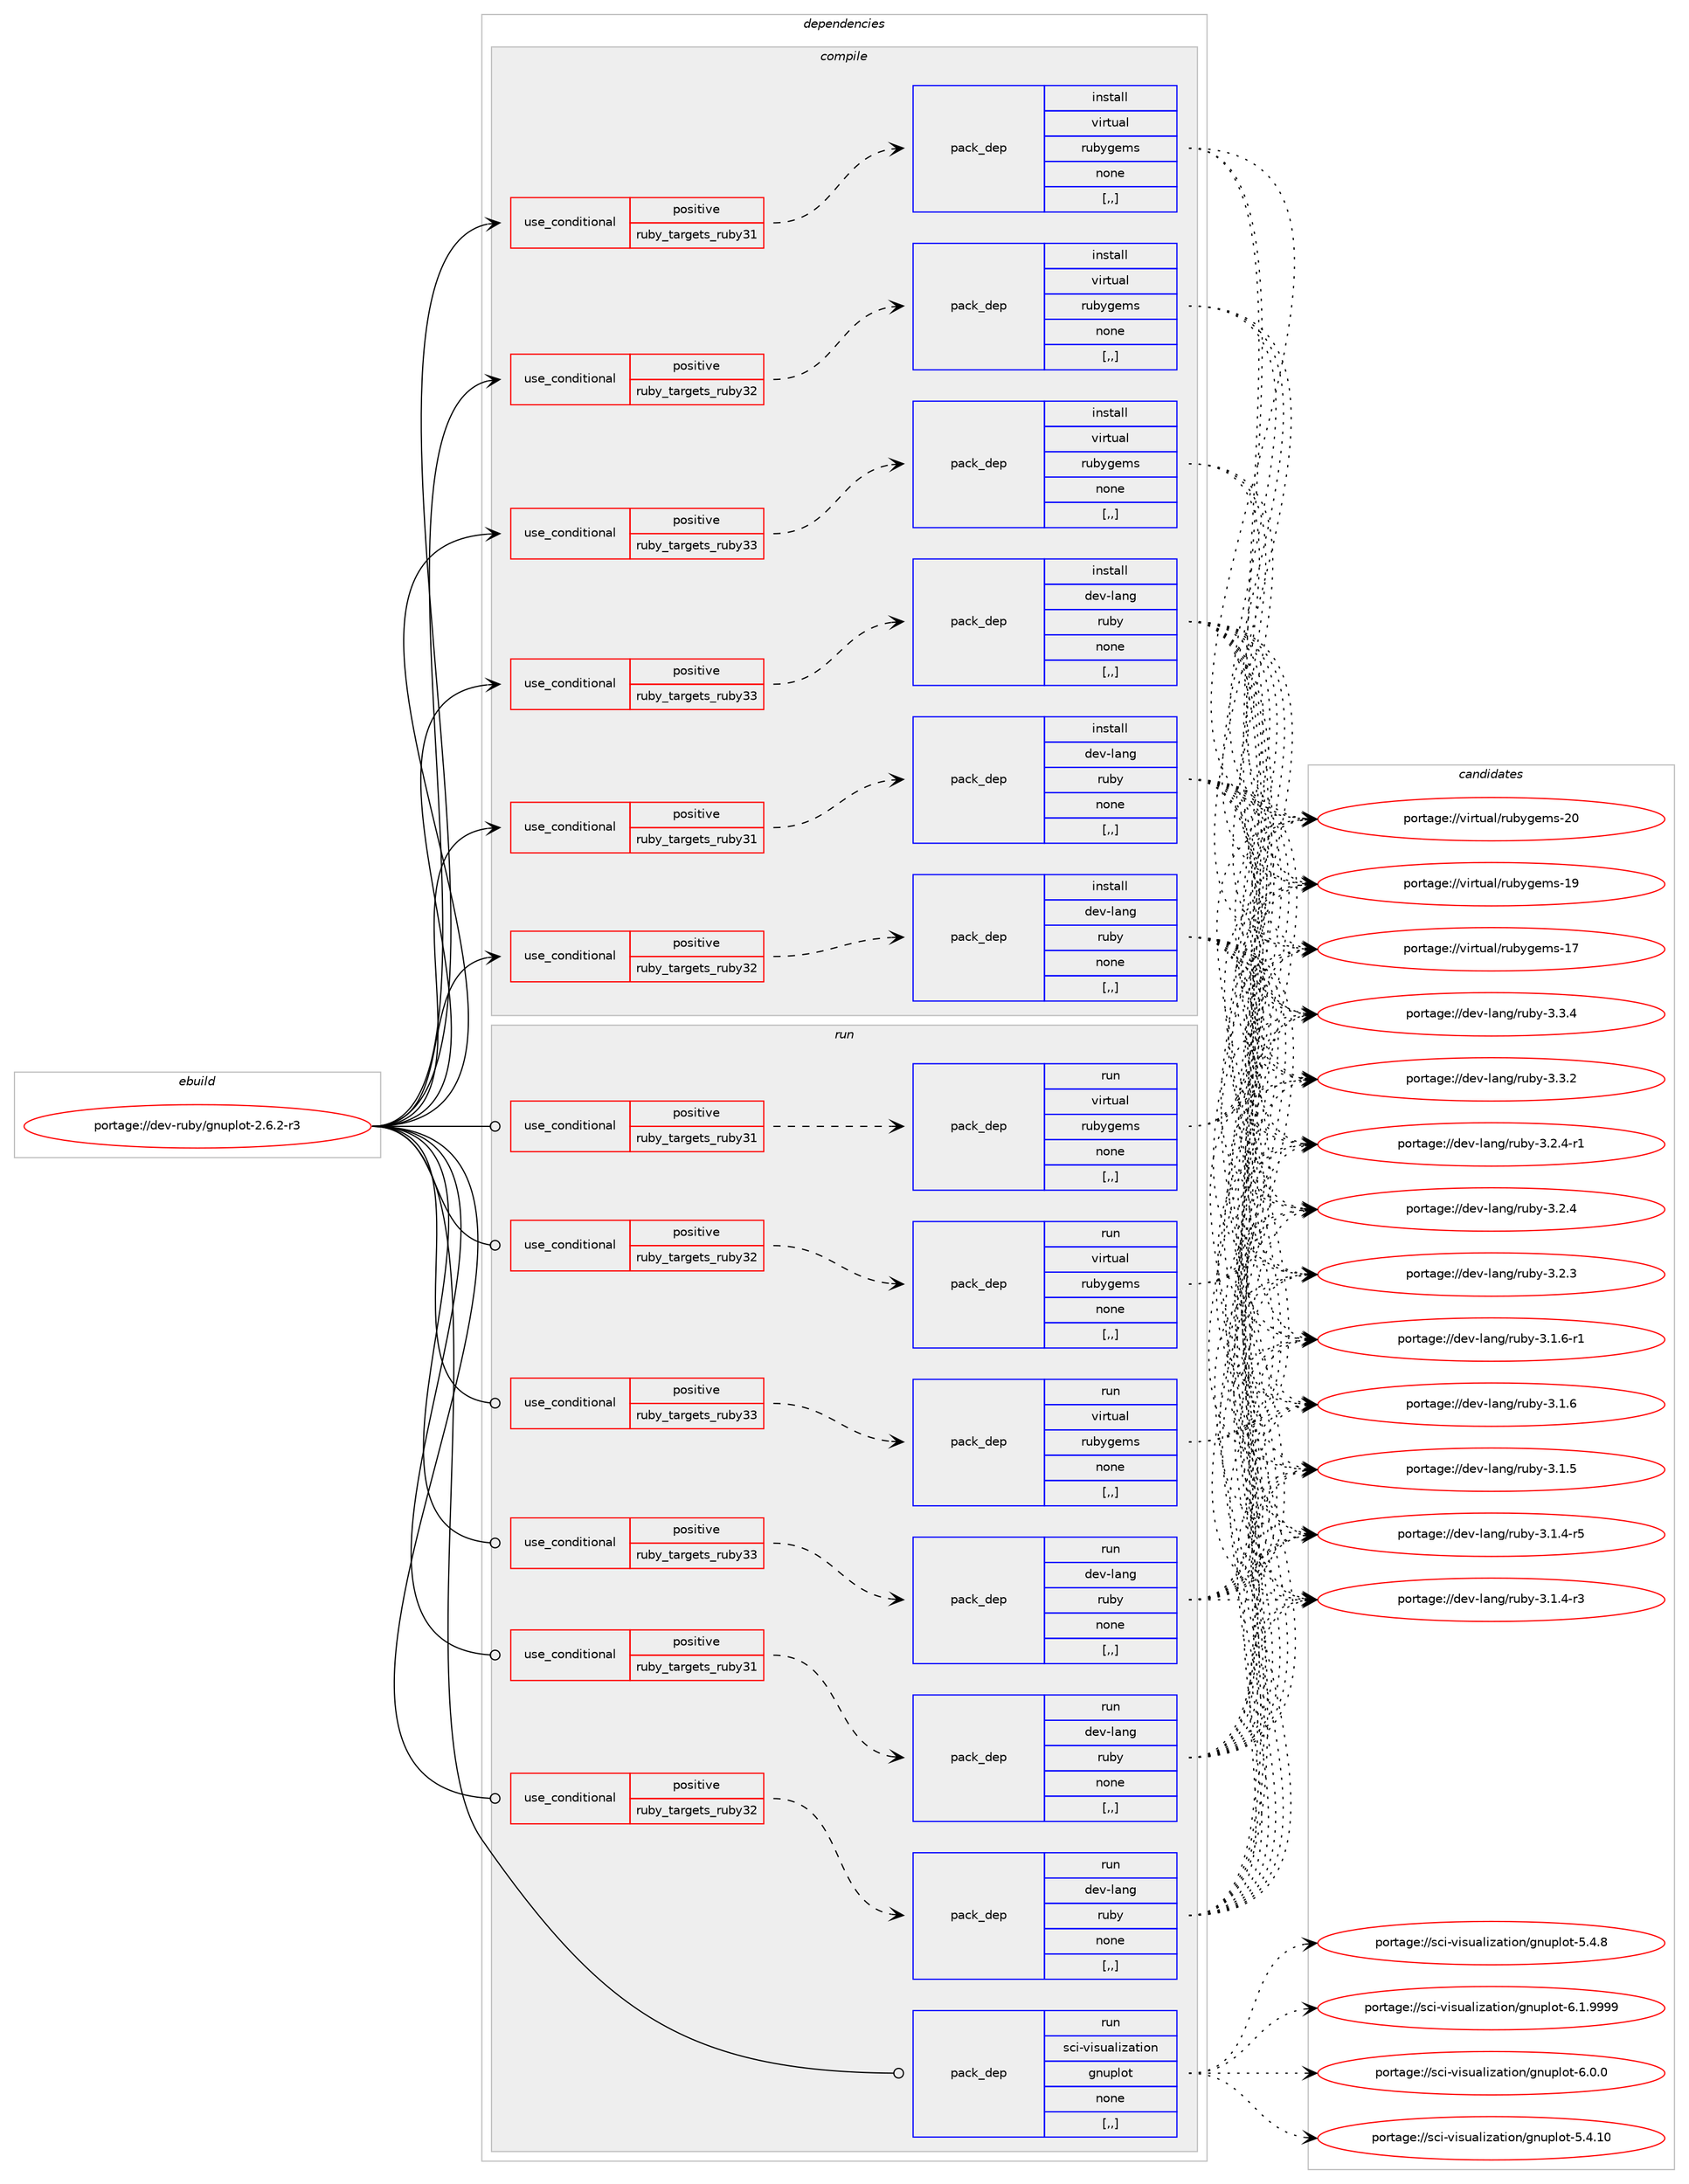 digraph prolog {

# *************
# Graph options
# *************

newrank=true;
concentrate=true;
compound=true;
graph [rankdir=LR,fontname=Helvetica,fontsize=10,ranksep=1.5];#, ranksep=2.5, nodesep=0.2];
edge  [arrowhead=vee];
node  [fontname=Helvetica,fontsize=10];

# **********
# The ebuild
# **********

subgraph cluster_leftcol {
color=gray;
label=<<i>ebuild</i>>;
id [label="portage://dev-ruby/gnuplot-2.6.2-r3", color=red, width=4, href="../dev-ruby/gnuplot-2.6.2-r3.svg"];
}

# ****************
# The dependencies
# ****************

subgraph cluster_midcol {
color=gray;
label=<<i>dependencies</i>>;
subgraph cluster_compile {
fillcolor="#eeeeee";
style=filled;
label=<<i>compile</i>>;
subgraph cond48201 {
dependency184629 [label=<<TABLE BORDER="0" CELLBORDER="1" CELLSPACING="0" CELLPADDING="4"><TR><TD ROWSPAN="3" CELLPADDING="10">use_conditional</TD></TR><TR><TD>positive</TD></TR><TR><TD>ruby_targets_ruby31</TD></TR></TABLE>>, shape=none, color=red];
subgraph pack135096 {
dependency184630 [label=<<TABLE BORDER="0" CELLBORDER="1" CELLSPACING="0" CELLPADDING="4" WIDTH="220"><TR><TD ROWSPAN="6" CELLPADDING="30">pack_dep</TD></TR><TR><TD WIDTH="110">install</TD></TR><TR><TD>dev-lang</TD></TR><TR><TD>ruby</TD></TR><TR><TD>none</TD></TR><TR><TD>[,,]</TD></TR></TABLE>>, shape=none, color=blue];
}
dependency184629:e -> dependency184630:w [weight=20,style="dashed",arrowhead="vee"];
}
id:e -> dependency184629:w [weight=20,style="solid",arrowhead="vee"];
subgraph cond48202 {
dependency184631 [label=<<TABLE BORDER="0" CELLBORDER="1" CELLSPACING="0" CELLPADDING="4"><TR><TD ROWSPAN="3" CELLPADDING="10">use_conditional</TD></TR><TR><TD>positive</TD></TR><TR><TD>ruby_targets_ruby31</TD></TR></TABLE>>, shape=none, color=red];
subgraph pack135097 {
dependency184632 [label=<<TABLE BORDER="0" CELLBORDER="1" CELLSPACING="0" CELLPADDING="4" WIDTH="220"><TR><TD ROWSPAN="6" CELLPADDING="30">pack_dep</TD></TR><TR><TD WIDTH="110">install</TD></TR><TR><TD>virtual</TD></TR><TR><TD>rubygems</TD></TR><TR><TD>none</TD></TR><TR><TD>[,,]</TD></TR></TABLE>>, shape=none, color=blue];
}
dependency184631:e -> dependency184632:w [weight=20,style="dashed",arrowhead="vee"];
}
id:e -> dependency184631:w [weight=20,style="solid",arrowhead="vee"];
subgraph cond48203 {
dependency184633 [label=<<TABLE BORDER="0" CELLBORDER="1" CELLSPACING="0" CELLPADDING="4"><TR><TD ROWSPAN="3" CELLPADDING="10">use_conditional</TD></TR><TR><TD>positive</TD></TR><TR><TD>ruby_targets_ruby32</TD></TR></TABLE>>, shape=none, color=red];
subgraph pack135098 {
dependency184634 [label=<<TABLE BORDER="0" CELLBORDER="1" CELLSPACING="0" CELLPADDING="4" WIDTH="220"><TR><TD ROWSPAN="6" CELLPADDING="30">pack_dep</TD></TR><TR><TD WIDTH="110">install</TD></TR><TR><TD>dev-lang</TD></TR><TR><TD>ruby</TD></TR><TR><TD>none</TD></TR><TR><TD>[,,]</TD></TR></TABLE>>, shape=none, color=blue];
}
dependency184633:e -> dependency184634:w [weight=20,style="dashed",arrowhead="vee"];
}
id:e -> dependency184633:w [weight=20,style="solid",arrowhead="vee"];
subgraph cond48204 {
dependency184635 [label=<<TABLE BORDER="0" CELLBORDER="1" CELLSPACING="0" CELLPADDING="4"><TR><TD ROWSPAN="3" CELLPADDING="10">use_conditional</TD></TR><TR><TD>positive</TD></TR><TR><TD>ruby_targets_ruby32</TD></TR></TABLE>>, shape=none, color=red];
subgraph pack135099 {
dependency184636 [label=<<TABLE BORDER="0" CELLBORDER="1" CELLSPACING="0" CELLPADDING="4" WIDTH="220"><TR><TD ROWSPAN="6" CELLPADDING="30">pack_dep</TD></TR><TR><TD WIDTH="110">install</TD></TR><TR><TD>virtual</TD></TR><TR><TD>rubygems</TD></TR><TR><TD>none</TD></TR><TR><TD>[,,]</TD></TR></TABLE>>, shape=none, color=blue];
}
dependency184635:e -> dependency184636:w [weight=20,style="dashed",arrowhead="vee"];
}
id:e -> dependency184635:w [weight=20,style="solid",arrowhead="vee"];
subgraph cond48205 {
dependency184637 [label=<<TABLE BORDER="0" CELLBORDER="1" CELLSPACING="0" CELLPADDING="4"><TR><TD ROWSPAN="3" CELLPADDING="10">use_conditional</TD></TR><TR><TD>positive</TD></TR><TR><TD>ruby_targets_ruby33</TD></TR></TABLE>>, shape=none, color=red];
subgraph pack135100 {
dependency184638 [label=<<TABLE BORDER="0" CELLBORDER="1" CELLSPACING="0" CELLPADDING="4" WIDTH="220"><TR><TD ROWSPAN="6" CELLPADDING="30">pack_dep</TD></TR><TR><TD WIDTH="110">install</TD></TR><TR><TD>dev-lang</TD></TR><TR><TD>ruby</TD></TR><TR><TD>none</TD></TR><TR><TD>[,,]</TD></TR></TABLE>>, shape=none, color=blue];
}
dependency184637:e -> dependency184638:w [weight=20,style="dashed",arrowhead="vee"];
}
id:e -> dependency184637:w [weight=20,style="solid",arrowhead="vee"];
subgraph cond48206 {
dependency184639 [label=<<TABLE BORDER="0" CELLBORDER="1" CELLSPACING="0" CELLPADDING="4"><TR><TD ROWSPAN="3" CELLPADDING="10">use_conditional</TD></TR><TR><TD>positive</TD></TR><TR><TD>ruby_targets_ruby33</TD></TR></TABLE>>, shape=none, color=red];
subgraph pack135101 {
dependency184640 [label=<<TABLE BORDER="0" CELLBORDER="1" CELLSPACING="0" CELLPADDING="4" WIDTH="220"><TR><TD ROWSPAN="6" CELLPADDING="30">pack_dep</TD></TR><TR><TD WIDTH="110">install</TD></TR><TR><TD>virtual</TD></TR><TR><TD>rubygems</TD></TR><TR><TD>none</TD></TR><TR><TD>[,,]</TD></TR></TABLE>>, shape=none, color=blue];
}
dependency184639:e -> dependency184640:w [weight=20,style="dashed",arrowhead="vee"];
}
id:e -> dependency184639:w [weight=20,style="solid",arrowhead="vee"];
}
subgraph cluster_compileandrun {
fillcolor="#eeeeee";
style=filled;
label=<<i>compile and run</i>>;
}
subgraph cluster_run {
fillcolor="#eeeeee";
style=filled;
label=<<i>run</i>>;
subgraph cond48207 {
dependency184641 [label=<<TABLE BORDER="0" CELLBORDER="1" CELLSPACING="0" CELLPADDING="4"><TR><TD ROWSPAN="3" CELLPADDING="10">use_conditional</TD></TR><TR><TD>positive</TD></TR><TR><TD>ruby_targets_ruby31</TD></TR></TABLE>>, shape=none, color=red];
subgraph pack135102 {
dependency184642 [label=<<TABLE BORDER="0" CELLBORDER="1" CELLSPACING="0" CELLPADDING="4" WIDTH="220"><TR><TD ROWSPAN="6" CELLPADDING="30">pack_dep</TD></TR><TR><TD WIDTH="110">run</TD></TR><TR><TD>dev-lang</TD></TR><TR><TD>ruby</TD></TR><TR><TD>none</TD></TR><TR><TD>[,,]</TD></TR></TABLE>>, shape=none, color=blue];
}
dependency184641:e -> dependency184642:w [weight=20,style="dashed",arrowhead="vee"];
}
id:e -> dependency184641:w [weight=20,style="solid",arrowhead="odot"];
subgraph cond48208 {
dependency184643 [label=<<TABLE BORDER="0" CELLBORDER="1" CELLSPACING="0" CELLPADDING="4"><TR><TD ROWSPAN="3" CELLPADDING="10">use_conditional</TD></TR><TR><TD>positive</TD></TR><TR><TD>ruby_targets_ruby31</TD></TR></TABLE>>, shape=none, color=red];
subgraph pack135103 {
dependency184644 [label=<<TABLE BORDER="0" CELLBORDER="1" CELLSPACING="0" CELLPADDING="4" WIDTH="220"><TR><TD ROWSPAN="6" CELLPADDING="30">pack_dep</TD></TR><TR><TD WIDTH="110">run</TD></TR><TR><TD>virtual</TD></TR><TR><TD>rubygems</TD></TR><TR><TD>none</TD></TR><TR><TD>[,,]</TD></TR></TABLE>>, shape=none, color=blue];
}
dependency184643:e -> dependency184644:w [weight=20,style="dashed",arrowhead="vee"];
}
id:e -> dependency184643:w [weight=20,style="solid",arrowhead="odot"];
subgraph cond48209 {
dependency184645 [label=<<TABLE BORDER="0" CELLBORDER="1" CELLSPACING="0" CELLPADDING="4"><TR><TD ROWSPAN="3" CELLPADDING="10">use_conditional</TD></TR><TR><TD>positive</TD></TR><TR><TD>ruby_targets_ruby32</TD></TR></TABLE>>, shape=none, color=red];
subgraph pack135104 {
dependency184646 [label=<<TABLE BORDER="0" CELLBORDER="1" CELLSPACING="0" CELLPADDING="4" WIDTH="220"><TR><TD ROWSPAN="6" CELLPADDING="30">pack_dep</TD></TR><TR><TD WIDTH="110">run</TD></TR><TR><TD>dev-lang</TD></TR><TR><TD>ruby</TD></TR><TR><TD>none</TD></TR><TR><TD>[,,]</TD></TR></TABLE>>, shape=none, color=blue];
}
dependency184645:e -> dependency184646:w [weight=20,style="dashed",arrowhead="vee"];
}
id:e -> dependency184645:w [weight=20,style="solid",arrowhead="odot"];
subgraph cond48210 {
dependency184647 [label=<<TABLE BORDER="0" CELLBORDER="1" CELLSPACING="0" CELLPADDING="4"><TR><TD ROWSPAN="3" CELLPADDING="10">use_conditional</TD></TR><TR><TD>positive</TD></TR><TR><TD>ruby_targets_ruby32</TD></TR></TABLE>>, shape=none, color=red];
subgraph pack135105 {
dependency184648 [label=<<TABLE BORDER="0" CELLBORDER="1" CELLSPACING="0" CELLPADDING="4" WIDTH="220"><TR><TD ROWSPAN="6" CELLPADDING="30">pack_dep</TD></TR><TR><TD WIDTH="110">run</TD></TR><TR><TD>virtual</TD></TR><TR><TD>rubygems</TD></TR><TR><TD>none</TD></TR><TR><TD>[,,]</TD></TR></TABLE>>, shape=none, color=blue];
}
dependency184647:e -> dependency184648:w [weight=20,style="dashed",arrowhead="vee"];
}
id:e -> dependency184647:w [weight=20,style="solid",arrowhead="odot"];
subgraph cond48211 {
dependency184649 [label=<<TABLE BORDER="0" CELLBORDER="1" CELLSPACING="0" CELLPADDING="4"><TR><TD ROWSPAN="3" CELLPADDING="10">use_conditional</TD></TR><TR><TD>positive</TD></TR><TR><TD>ruby_targets_ruby33</TD></TR></TABLE>>, shape=none, color=red];
subgraph pack135106 {
dependency184650 [label=<<TABLE BORDER="0" CELLBORDER="1" CELLSPACING="0" CELLPADDING="4" WIDTH="220"><TR><TD ROWSPAN="6" CELLPADDING="30">pack_dep</TD></TR><TR><TD WIDTH="110">run</TD></TR><TR><TD>dev-lang</TD></TR><TR><TD>ruby</TD></TR><TR><TD>none</TD></TR><TR><TD>[,,]</TD></TR></TABLE>>, shape=none, color=blue];
}
dependency184649:e -> dependency184650:w [weight=20,style="dashed",arrowhead="vee"];
}
id:e -> dependency184649:w [weight=20,style="solid",arrowhead="odot"];
subgraph cond48212 {
dependency184651 [label=<<TABLE BORDER="0" CELLBORDER="1" CELLSPACING="0" CELLPADDING="4"><TR><TD ROWSPAN="3" CELLPADDING="10">use_conditional</TD></TR><TR><TD>positive</TD></TR><TR><TD>ruby_targets_ruby33</TD></TR></TABLE>>, shape=none, color=red];
subgraph pack135107 {
dependency184652 [label=<<TABLE BORDER="0" CELLBORDER="1" CELLSPACING="0" CELLPADDING="4" WIDTH="220"><TR><TD ROWSPAN="6" CELLPADDING="30">pack_dep</TD></TR><TR><TD WIDTH="110">run</TD></TR><TR><TD>virtual</TD></TR><TR><TD>rubygems</TD></TR><TR><TD>none</TD></TR><TR><TD>[,,]</TD></TR></TABLE>>, shape=none, color=blue];
}
dependency184651:e -> dependency184652:w [weight=20,style="dashed",arrowhead="vee"];
}
id:e -> dependency184651:w [weight=20,style="solid",arrowhead="odot"];
subgraph pack135108 {
dependency184653 [label=<<TABLE BORDER="0" CELLBORDER="1" CELLSPACING="0" CELLPADDING="4" WIDTH="220"><TR><TD ROWSPAN="6" CELLPADDING="30">pack_dep</TD></TR><TR><TD WIDTH="110">run</TD></TR><TR><TD>sci-visualization</TD></TR><TR><TD>gnuplot</TD></TR><TR><TD>none</TD></TR><TR><TD>[,,]</TD></TR></TABLE>>, shape=none, color=blue];
}
id:e -> dependency184653:w [weight=20,style="solid",arrowhead="odot"];
}
}

# **************
# The candidates
# **************

subgraph cluster_choices {
rank=same;
color=gray;
label=<<i>candidates</i>>;

subgraph choice135096 {
color=black;
nodesep=1;
choice10010111845108971101034711411798121455146514652 [label="portage://dev-lang/ruby-3.3.4", color=red, width=4,href="../dev-lang/ruby-3.3.4.svg"];
choice10010111845108971101034711411798121455146514650 [label="portage://dev-lang/ruby-3.3.2", color=red, width=4,href="../dev-lang/ruby-3.3.2.svg"];
choice100101118451089711010347114117981214551465046524511449 [label="portage://dev-lang/ruby-3.2.4-r1", color=red, width=4,href="../dev-lang/ruby-3.2.4-r1.svg"];
choice10010111845108971101034711411798121455146504652 [label="portage://dev-lang/ruby-3.2.4", color=red, width=4,href="../dev-lang/ruby-3.2.4.svg"];
choice10010111845108971101034711411798121455146504651 [label="portage://dev-lang/ruby-3.2.3", color=red, width=4,href="../dev-lang/ruby-3.2.3.svg"];
choice100101118451089711010347114117981214551464946544511449 [label="portage://dev-lang/ruby-3.1.6-r1", color=red, width=4,href="../dev-lang/ruby-3.1.6-r1.svg"];
choice10010111845108971101034711411798121455146494654 [label="portage://dev-lang/ruby-3.1.6", color=red, width=4,href="../dev-lang/ruby-3.1.6.svg"];
choice10010111845108971101034711411798121455146494653 [label="portage://dev-lang/ruby-3.1.5", color=red, width=4,href="../dev-lang/ruby-3.1.5.svg"];
choice100101118451089711010347114117981214551464946524511453 [label="portage://dev-lang/ruby-3.1.4-r5", color=red, width=4,href="../dev-lang/ruby-3.1.4-r5.svg"];
choice100101118451089711010347114117981214551464946524511451 [label="portage://dev-lang/ruby-3.1.4-r3", color=red, width=4,href="../dev-lang/ruby-3.1.4-r3.svg"];
dependency184630:e -> choice10010111845108971101034711411798121455146514652:w [style=dotted,weight="100"];
dependency184630:e -> choice10010111845108971101034711411798121455146514650:w [style=dotted,weight="100"];
dependency184630:e -> choice100101118451089711010347114117981214551465046524511449:w [style=dotted,weight="100"];
dependency184630:e -> choice10010111845108971101034711411798121455146504652:w [style=dotted,weight="100"];
dependency184630:e -> choice10010111845108971101034711411798121455146504651:w [style=dotted,weight="100"];
dependency184630:e -> choice100101118451089711010347114117981214551464946544511449:w [style=dotted,weight="100"];
dependency184630:e -> choice10010111845108971101034711411798121455146494654:w [style=dotted,weight="100"];
dependency184630:e -> choice10010111845108971101034711411798121455146494653:w [style=dotted,weight="100"];
dependency184630:e -> choice100101118451089711010347114117981214551464946524511453:w [style=dotted,weight="100"];
dependency184630:e -> choice100101118451089711010347114117981214551464946524511451:w [style=dotted,weight="100"];
}
subgraph choice135097 {
color=black;
nodesep=1;
choice118105114116117971084711411798121103101109115455048 [label="portage://virtual/rubygems-20", color=red, width=4,href="../virtual/rubygems-20.svg"];
choice118105114116117971084711411798121103101109115454957 [label="portage://virtual/rubygems-19", color=red, width=4,href="../virtual/rubygems-19.svg"];
choice118105114116117971084711411798121103101109115454955 [label="portage://virtual/rubygems-17", color=red, width=4,href="../virtual/rubygems-17.svg"];
dependency184632:e -> choice118105114116117971084711411798121103101109115455048:w [style=dotted,weight="100"];
dependency184632:e -> choice118105114116117971084711411798121103101109115454957:w [style=dotted,weight="100"];
dependency184632:e -> choice118105114116117971084711411798121103101109115454955:w [style=dotted,weight="100"];
}
subgraph choice135098 {
color=black;
nodesep=1;
choice10010111845108971101034711411798121455146514652 [label="portage://dev-lang/ruby-3.3.4", color=red, width=4,href="../dev-lang/ruby-3.3.4.svg"];
choice10010111845108971101034711411798121455146514650 [label="portage://dev-lang/ruby-3.3.2", color=red, width=4,href="../dev-lang/ruby-3.3.2.svg"];
choice100101118451089711010347114117981214551465046524511449 [label="portage://dev-lang/ruby-3.2.4-r1", color=red, width=4,href="../dev-lang/ruby-3.2.4-r1.svg"];
choice10010111845108971101034711411798121455146504652 [label="portage://dev-lang/ruby-3.2.4", color=red, width=4,href="../dev-lang/ruby-3.2.4.svg"];
choice10010111845108971101034711411798121455146504651 [label="portage://dev-lang/ruby-3.2.3", color=red, width=4,href="../dev-lang/ruby-3.2.3.svg"];
choice100101118451089711010347114117981214551464946544511449 [label="portage://dev-lang/ruby-3.1.6-r1", color=red, width=4,href="../dev-lang/ruby-3.1.6-r1.svg"];
choice10010111845108971101034711411798121455146494654 [label="portage://dev-lang/ruby-3.1.6", color=red, width=4,href="../dev-lang/ruby-3.1.6.svg"];
choice10010111845108971101034711411798121455146494653 [label="portage://dev-lang/ruby-3.1.5", color=red, width=4,href="../dev-lang/ruby-3.1.5.svg"];
choice100101118451089711010347114117981214551464946524511453 [label="portage://dev-lang/ruby-3.1.4-r5", color=red, width=4,href="../dev-lang/ruby-3.1.4-r5.svg"];
choice100101118451089711010347114117981214551464946524511451 [label="portage://dev-lang/ruby-3.1.4-r3", color=red, width=4,href="../dev-lang/ruby-3.1.4-r3.svg"];
dependency184634:e -> choice10010111845108971101034711411798121455146514652:w [style=dotted,weight="100"];
dependency184634:e -> choice10010111845108971101034711411798121455146514650:w [style=dotted,weight="100"];
dependency184634:e -> choice100101118451089711010347114117981214551465046524511449:w [style=dotted,weight="100"];
dependency184634:e -> choice10010111845108971101034711411798121455146504652:w [style=dotted,weight="100"];
dependency184634:e -> choice10010111845108971101034711411798121455146504651:w [style=dotted,weight="100"];
dependency184634:e -> choice100101118451089711010347114117981214551464946544511449:w [style=dotted,weight="100"];
dependency184634:e -> choice10010111845108971101034711411798121455146494654:w [style=dotted,weight="100"];
dependency184634:e -> choice10010111845108971101034711411798121455146494653:w [style=dotted,weight="100"];
dependency184634:e -> choice100101118451089711010347114117981214551464946524511453:w [style=dotted,weight="100"];
dependency184634:e -> choice100101118451089711010347114117981214551464946524511451:w [style=dotted,weight="100"];
}
subgraph choice135099 {
color=black;
nodesep=1;
choice118105114116117971084711411798121103101109115455048 [label="portage://virtual/rubygems-20", color=red, width=4,href="../virtual/rubygems-20.svg"];
choice118105114116117971084711411798121103101109115454957 [label="portage://virtual/rubygems-19", color=red, width=4,href="../virtual/rubygems-19.svg"];
choice118105114116117971084711411798121103101109115454955 [label="portage://virtual/rubygems-17", color=red, width=4,href="../virtual/rubygems-17.svg"];
dependency184636:e -> choice118105114116117971084711411798121103101109115455048:w [style=dotted,weight="100"];
dependency184636:e -> choice118105114116117971084711411798121103101109115454957:w [style=dotted,weight="100"];
dependency184636:e -> choice118105114116117971084711411798121103101109115454955:w [style=dotted,weight="100"];
}
subgraph choice135100 {
color=black;
nodesep=1;
choice10010111845108971101034711411798121455146514652 [label="portage://dev-lang/ruby-3.3.4", color=red, width=4,href="../dev-lang/ruby-3.3.4.svg"];
choice10010111845108971101034711411798121455146514650 [label="portage://dev-lang/ruby-3.3.2", color=red, width=4,href="../dev-lang/ruby-3.3.2.svg"];
choice100101118451089711010347114117981214551465046524511449 [label="portage://dev-lang/ruby-3.2.4-r1", color=red, width=4,href="../dev-lang/ruby-3.2.4-r1.svg"];
choice10010111845108971101034711411798121455146504652 [label="portage://dev-lang/ruby-3.2.4", color=red, width=4,href="../dev-lang/ruby-3.2.4.svg"];
choice10010111845108971101034711411798121455146504651 [label="portage://dev-lang/ruby-3.2.3", color=red, width=4,href="../dev-lang/ruby-3.2.3.svg"];
choice100101118451089711010347114117981214551464946544511449 [label="portage://dev-lang/ruby-3.1.6-r1", color=red, width=4,href="../dev-lang/ruby-3.1.6-r1.svg"];
choice10010111845108971101034711411798121455146494654 [label="portage://dev-lang/ruby-3.1.6", color=red, width=4,href="../dev-lang/ruby-3.1.6.svg"];
choice10010111845108971101034711411798121455146494653 [label="portage://dev-lang/ruby-3.1.5", color=red, width=4,href="../dev-lang/ruby-3.1.5.svg"];
choice100101118451089711010347114117981214551464946524511453 [label="portage://dev-lang/ruby-3.1.4-r5", color=red, width=4,href="../dev-lang/ruby-3.1.4-r5.svg"];
choice100101118451089711010347114117981214551464946524511451 [label="portage://dev-lang/ruby-3.1.4-r3", color=red, width=4,href="../dev-lang/ruby-3.1.4-r3.svg"];
dependency184638:e -> choice10010111845108971101034711411798121455146514652:w [style=dotted,weight="100"];
dependency184638:e -> choice10010111845108971101034711411798121455146514650:w [style=dotted,weight="100"];
dependency184638:e -> choice100101118451089711010347114117981214551465046524511449:w [style=dotted,weight="100"];
dependency184638:e -> choice10010111845108971101034711411798121455146504652:w [style=dotted,weight="100"];
dependency184638:e -> choice10010111845108971101034711411798121455146504651:w [style=dotted,weight="100"];
dependency184638:e -> choice100101118451089711010347114117981214551464946544511449:w [style=dotted,weight="100"];
dependency184638:e -> choice10010111845108971101034711411798121455146494654:w [style=dotted,weight="100"];
dependency184638:e -> choice10010111845108971101034711411798121455146494653:w [style=dotted,weight="100"];
dependency184638:e -> choice100101118451089711010347114117981214551464946524511453:w [style=dotted,weight="100"];
dependency184638:e -> choice100101118451089711010347114117981214551464946524511451:w [style=dotted,weight="100"];
}
subgraph choice135101 {
color=black;
nodesep=1;
choice118105114116117971084711411798121103101109115455048 [label="portage://virtual/rubygems-20", color=red, width=4,href="../virtual/rubygems-20.svg"];
choice118105114116117971084711411798121103101109115454957 [label="portage://virtual/rubygems-19", color=red, width=4,href="../virtual/rubygems-19.svg"];
choice118105114116117971084711411798121103101109115454955 [label="portage://virtual/rubygems-17", color=red, width=4,href="../virtual/rubygems-17.svg"];
dependency184640:e -> choice118105114116117971084711411798121103101109115455048:w [style=dotted,weight="100"];
dependency184640:e -> choice118105114116117971084711411798121103101109115454957:w [style=dotted,weight="100"];
dependency184640:e -> choice118105114116117971084711411798121103101109115454955:w [style=dotted,weight="100"];
}
subgraph choice135102 {
color=black;
nodesep=1;
choice10010111845108971101034711411798121455146514652 [label="portage://dev-lang/ruby-3.3.4", color=red, width=4,href="../dev-lang/ruby-3.3.4.svg"];
choice10010111845108971101034711411798121455146514650 [label="portage://dev-lang/ruby-3.3.2", color=red, width=4,href="../dev-lang/ruby-3.3.2.svg"];
choice100101118451089711010347114117981214551465046524511449 [label="portage://dev-lang/ruby-3.2.4-r1", color=red, width=4,href="../dev-lang/ruby-3.2.4-r1.svg"];
choice10010111845108971101034711411798121455146504652 [label="portage://dev-lang/ruby-3.2.4", color=red, width=4,href="../dev-lang/ruby-3.2.4.svg"];
choice10010111845108971101034711411798121455146504651 [label="portage://dev-lang/ruby-3.2.3", color=red, width=4,href="../dev-lang/ruby-3.2.3.svg"];
choice100101118451089711010347114117981214551464946544511449 [label="portage://dev-lang/ruby-3.1.6-r1", color=red, width=4,href="../dev-lang/ruby-3.1.6-r1.svg"];
choice10010111845108971101034711411798121455146494654 [label="portage://dev-lang/ruby-3.1.6", color=red, width=4,href="../dev-lang/ruby-3.1.6.svg"];
choice10010111845108971101034711411798121455146494653 [label="portage://dev-lang/ruby-3.1.5", color=red, width=4,href="../dev-lang/ruby-3.1.5.svg"];
choice100101118451089711010347114117981214551464946524511453 [label="portage://dev-lang/ruby-3.1.4-r5", color=red, width=4,href="../dev-lang/ruby-3.1.4-r5.svg"];
choice100101118451089711010347114117981214551464946524511451 [label="portage://dev-lang/ruby-3.1.4-r3", color=red, width=4,href="../dev-lang/ruby-3.1.4-r3.svg"];
dependency184642:e -> choice10010111845108971101034711411798121455146514652:w [style=dotted,weight="100"];
dependency184642:e -> choice10010111845108971101034711411798121455146514650:w [style=dotted,weight="100"];
dependency184642:e -> choice100101118451089711010347114117981214551465046524511449:w [style=dotted,weight="100"];
dependency184642:e -> choice10010111845108971101034711411798121455146504652:w [style=dotted,weight="100"];
dependency184642:e -> choice10010111845108971101034711411798121455146504651:w [style=dotted,weight="100"];
dependency184642:e -> choice100101118451089711010347114117981214551464946544511449:w [style=dotted,weight="100"];
dependency184642:e -> choice10010111845108971101034711411798121455146494654:w [style=dotted,weight="100"];
dependency184642:e -> choice10010111845108971101034711411798121455146494653:w [style=dotted,weight="100"];
dependency184642:e -> choice100101118451089711010347114117981214551464946524511453:w [style=dotted,weight="100"];
dependency184642:e -> choice100101118451089711010347114117981214551464946524511451:w [style=dotted,weight="100"];
}
subgraph choice135103 {
color=black;
nodesep=1;
choice118105114116117971084711411798121103101109115455048 [label="portage://virtual/rubygems-20", color=red, width=4,href="../virtual/rubygems-20.svg"];
choice118105114116117971084711411798121103101109115454957 [label="portage://virtual/rubygems-19", color=red, width=4,href="../virtual/rubygems-19.svg"];
choice118105114116117971084711411798121103101109115454955 [label="portage://virtual/rubygems-17", color=red, width=4,href="../virtual/rubygems-17.svg"];
dependency184644:e -> choice118105114116117971084711411798121103101109115455048:w [style=dotted,weight="100"];
dependency184644:e -> choice118105114116117971084711411798121103101109115454957:w [style=dotted,weight="100"];
dependency184644:e -> choice118105114116117971084711411798121103101109115454955:w [style=dotted,weight="100"];
}
subgraph choice135104 {
color=black;
nodesep=1;
choice10010111845108971101034711411798121455146514652 [label="portage://dev-lang/ruby-3.3.4", color=red, width=4,href="../dev-lang/ruby-3.3.4.svg"];
choice10010111845108971101034711411798121455146514650 [label="portage://dev-lang/ruby-3.3.2", color=red, width=4,href="../dev-lang/ruby-3.3.2.svg"];
choice100101118451089711010347114117981214551465046524511449 [label="portage://dev-lang/ruby-3.2.4-r1", color=red, width=4,href="../dev-lang/ruby-3.2.4-r1.svg"];
choice10010111845108971101034711411798121455146504652 [label="portage://dev-lang/ruby-3.2.4", color=red, width=4,href="../dev-lang/ruby-3.2.4.svg"];
choice10010111845108971101034711411798121455146504651 [label="portage://dev-lang/ruby-3.2.3", color=red, width=4,href="../dev-lang/ruby-3.2.3.svg"];
choice100101118451089711010347114117981214551464946544511449 [label="portage://dev-lang/ruby-3.1.6-r1", color=red, width=4,href="../dev-lang/ruby-3.1.6-r1.svg"];
choice10010111845108971101034711411798121455146494654 [label="portage://dev-lang/ruby-3.1.6", color=red, width=4,href="../dev-lang/ruby-3.1.6.svg"];
choice10010111845108971101034711411798121455146494653 [label="portage://dev-lang/ruby-3.1.5", color=red, width=4,href="../dev-lang/ruby-3.1.5.svg"];
choice100101118451089711010347114117981214551464946524511453 [label="portage://dev-lang/ruby-3.1.4-r5", color=red, width=4,href="../dev-lang/ruby-3.1.4-r5.svg"];
choice100101118451089711010347114117981214551464946524511451 [label="portage://dev-lang/ruby-3.1.4-r3", color=red, width=4,href="../dev-lang/ruby-3.1.4-r3.svg"];
dependency184646:e -> choice10010111845108971101034711411798121455146514652:w [style=dotted,weight="100"];
dependency184646:e -> choice10010111845108971101034711411798121455146514650:w [style=dotted,weight="100"];
dependency184646:e -> choice100101118451089711010347114117981214551465046524511449:w [style=dotted,weight="100"];
dependency184646:e -> choice10010111845108971101034711411798121455146504652:w [style=dotted,weight="100"];
dependency184646:e -> choice10010111845108971101034711411798121455146504651:w [style=dotted,weight="100"];
dependency184646:e -> choice100101118451089711010347114117981214551464946544511449:w [style=dotted,weight="100"];
dependency184646:e -> choice10010111845108971101034711411798121455146494654:w [style=dotted,weight="100"];
dependency184646:e -> choice10010111845108971101034711411798121455146494653:w [style=dotted,weight="100"];
dependency184646:e -> choice100101118451089711010347114117981214551464946524511453:w [style=dotted,weight="100"];
dependency184646:e -> choice100101118451089711010347114117981214551464946524511451:w [style=dotted,weight="100"];
}
subgraph choice135105 {
color=black;
nodesep=1;
choice118105114116117971084711411798121103101109115455048 [label="portage://virtual/rubygems-20", color=red, width=4,href="../virtual/rubygems-20.svg"];
choice118105114116117971084711411798121103101109115454957 [label="portage://virtual/rubygems-19", color=red, width=4,href="../virtual/rubygems-19.svg"];
choice118105114116117971084711411798121103101109115454955 [label="portage://virtual/rubygems-17", color=red, width=4,href="../virtual/rubygems-17.svg"];
dependency184648:e -> choice118105114116117971084711411798121103101109115455048:w [style=dotted,weight="100"];
dependency184648:e -> choice118105114116117971084711411798121103101109115454957:w [style=dotted,weight="100"];
dependency184648:e -> choice118105114116117971084711411798121103101109115454955:w [style=dotted,weight="100"];
}
subgraph choice135106 {
color=black;
nodesep=1;
choice10010111845108971101034711411798121455146514652 [label="portage://dev-lang/ruby-3.3.4", color=red, width=4,href="../dev-lang/ruby-3.3.4.svg"];
choice10010111845108971101034711411798121455146514650 [label="portage://dev-lang/ruby-3.3.2", color=red, width=4,href="../dev-lang/ruby-3.3.2.svg"];
choice100101118451089711010347114117981214551465046524511449 [label="portage://dev-lang/ruby-3.2.4-r1", color=red, width=4,href="../dev-lang/ruby-3.2.4-r1.svg"];
choice10010111845108971101034711411798121455146504652 [label="portage://dev-lang/ruby-3.2.4", color=red, width=4,href="../dev-lang/ruby-3.2.4.svg"];
choice10010111845108971101034711411798121455146504651 [label="portage://dev-lang/ruby-3.2.3", color=red, width=4,href="../dev-lang/ruby-3.2.3.svg"];
choice100101118451089711010347114117981214551464946544511449 [label="portage://dev-lang/ruby-3.1.6-r1", color=red, width=4,href="../dev-lang/ruby-3.1.6-r1.svg"];
choice10010111845108971101034711411798121455146494654 [label="portage://dev-lang/ruby-3.1.6", color=red, width=4,href="../dev-lang/ruby-3.1.6.svg"];
choice10010111845108971101034711411798121455146494653 [label="portage://dev-lang/ruby-3.1.5", color=red, width=4,href="../dev-lang/ruby-3.1.5.svg"];
choice100101118451089711010347114117981214551464946524511453 [label="portage://dev-lang/ruby-3.1.4-r5", color=red, width=4,href="../dev-lang/ruby-3.1.4-r5.svg"];
choice100101118451089711010347114117981214551464946524511451 [label="portage://dev-lang/ruby-3.1.4-r3", color=red, width=4,href="../dev-lang/ruby-3.1.4-r3.svg"];
dependency184650:e -> choice10010111845108971101034711411798121455146514652:w [style=dotted,weight="100"];
dependency184650:e -> choice10010111845108971101034711411798121455146514650:w [style=dotted,weight="100"];
dependency184650:e -> choice100101118451089711010347114117981214551465046524511449:w [style=dotted,weight="100"];
dependency184650:e -> choice10010111845108971101034711411798121455146504652:w [style=dotted,weight="100"];
dependency184650:e -> choice10010111845108971101034711411798121455146504651:w [style=dotted,weight="100"];
dependency184650:e -> choice100101118451089711010347114117981214551464946544511449:w [style=dotted,weight="100"];
dependency184650:e -> choice10010111845108971101034711411798121455146494654:w [style=dotted,weight="100"];
dependency184650:e -> choice10010111845108971101034711411798121455146494653:w [style=dotted,weight="100"];
dependency184650:e -> choice100101118451089711010347114117981214551464946524511453:w [style=dotted,weight="100"];
dependency184650:e -> choice100101118451089711010347114117981214551464946524511451:w [style=dotted,weight="100"];
}
subgraph choice135107 {
color=black;
nodesep=1;
choice118105114116117971084711411798121103101109115455048 [label="portage://virtual/rubygems-20", color=red, width=4,href="../virtual/rubygems-20.svg"];
choice118105114116117971084711411798121103101109115454957 [label="portage://virtual/rubygems-19", color=red, width=4,href="../virtual/rubygems-19.svg"];
choice118105114116117971084711411798121103101109115454955 [label="portage://virtual/rubygems-17", color=red, width=4,href="../virtual/rubygems-17.svg"];
dependency184652:e -> choice118105114116117971084711411798121103101109115455048:w [style=dotted,weight="100"];
dependency184652:e -> choice118105114116117971084711411798121103101109115454957:w [style=dotted,weight="100"];
dependency184652:e -> choice118105114116117971084711411798121103101109115454955:w [style=dotted,weight="100"];
}
subgraph choice135108 {
color=black;
nodesep=1;
choice1159910545118105115117971081051229711610511111047103110117112108111116455446494657575757 [label="portage://sci-visualization/gnuplot-6.1.9999", color=red, width=4,href="../sci-visualization/gnuplot-6.1.9999.svg"];
choice1159910545118105115117971081051229711610511111047103110117112108111116455446484648 [label="portage://sci-visualization/gnuplot-6.0.0", color=red, width=4,href="../sci-visualization/gnuplot-6.0.0.svg"];
choice115991054511810511511797108105122971161051111104710311011711210811111645534652464948 [label="portage://sci-visualization/gnuplot-5.4.10", color=red, width=4,href="../sci-visualization/gnuplot-5.4.10.svg"];
choice1159910545118105115117971081051229711610511111047103110117112108111116455346524656 [label="portage://sci-visualization/gnuplot-5.4.8", color=red, width=4,href="../sci-visualization/gnuplot-5.4.8.svg"];
dependency184653:e -> choice1159910545118105115117971081051229711610511111047103110117112108111116455446494657575757:w [style=dotted,weight="100"];
dependency184653:e -> choice1159910545118105115117971081051229711610511111047103110117112108111116455446484648:w [style=dotted,weight="100"];
dependency184653:e -> choice115991054511810511511797108105122971161051111104710311011711210811111645534652464948:w [style=dotted,weight="100"];
dependency184653:e -> choice1159910545118105115117971081051229711610511111047103110117112108111116455346524656:w [style=dotted,weight="100"];
}
}

}

